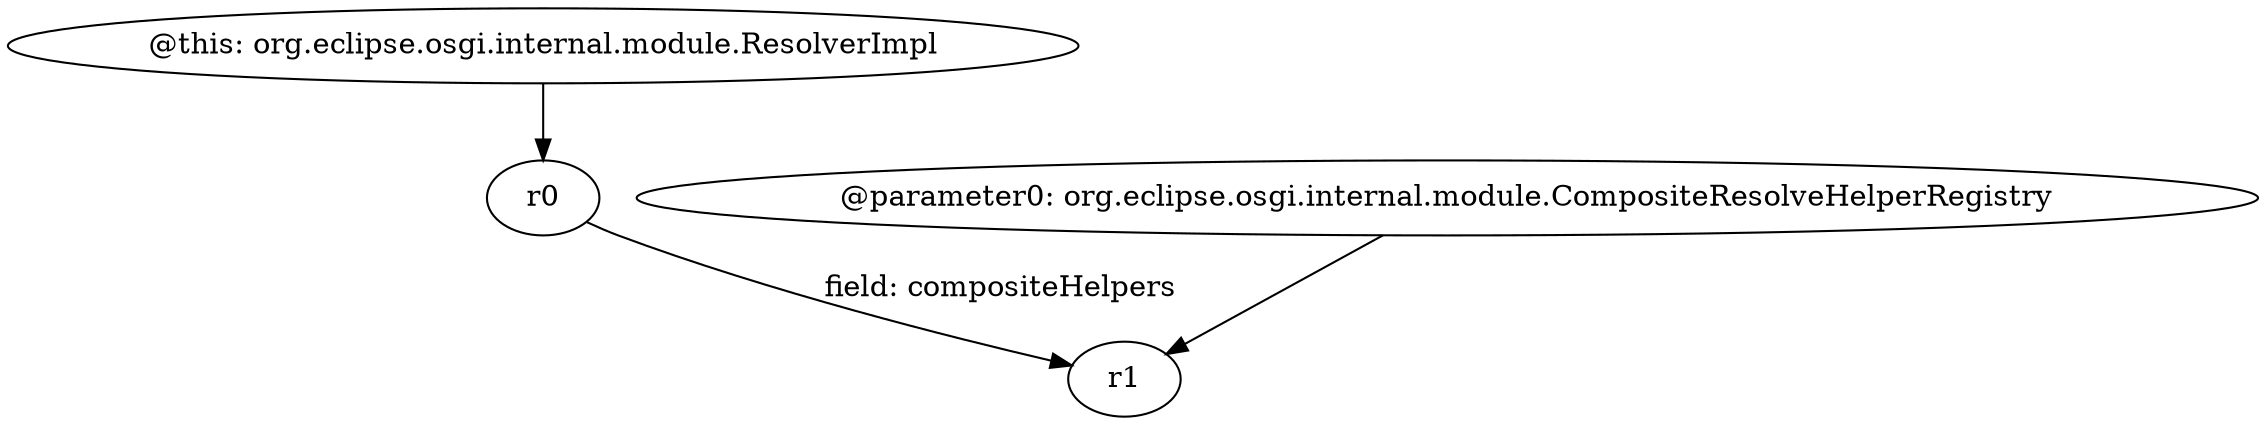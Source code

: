 digraph g {
0[label="@this: org.eclipse.osgi.internal.module.ResolverImpl"]
1[label="r0"]
0->1[label=""]
2[label="r1"]
1->2[label="field: compositeHelpers"]
3[label="@parameter0: org.eclipse.osgi.internal.module.CompositeResolveHelperRegistry"]
3->2[label=""]
}
